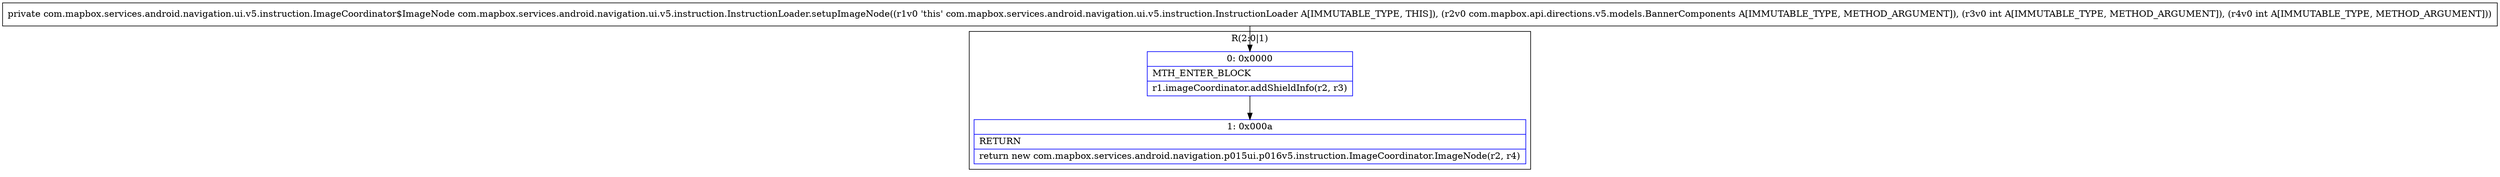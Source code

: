 digraph "CFG forcom.mapbox.services.android.navigation.ui.v5.instruction.InstructionLoader.setupImageNode(Lcom\/mapbox\/api\/directions\/v5\/models\/BannerComponents;II)Lcom\/mapbox\/services\/android\/navigation\/ui\/v5\/instruction\/ImageCoordinator$ImageNode;" {
subgraph cluster_Region_584893040 {
label = "R(2:0|1)";
node [shape=record,color=blue];
Node_0 [shape=record,label="{0\:\ 0x0000|MTH_ENTER_BLOCK\l|r1.imageCoordinator.addShieldInfo(r2, r3)\l}"];
Node_1 [shape=record,label="{1\:\ 0x000a|RETURN\l|return new com.mapbox.services.android.navigation.p015ui.p016v5.instruction.ImageCoordinator.ImageNode(r2, r4)\l}"];
}
MethodNode[shape=record,label="{private com.mapbox.services.android.navigation.ui.v5.instruction.ImageCoordinator$ImageNode com.mapbox.services.android.navigation.ui.v5.instruction.InstructionLoader.setupImageNode((r1v0 'this' com.mapbox.services.android.navigation.ui.v5.instruction.InstructionLoader A[IMMUTABLE_TYPE, THIS]), (r2v0 com.mapbox.api.directions.v5.models.BannerComponents A[IMMUTABLE_TYPE, METHOD_ARGUMENT]), (r3v0 int A[IMMUTABLE_TYPE, METHOD_ARGUMENT]), (r4v0 int A[IMMUTABLE_TYPE, METHOD_ARGUMENT])) }"];
MethodNode -> Node_0;
Node_0 -> Node_1;
}

